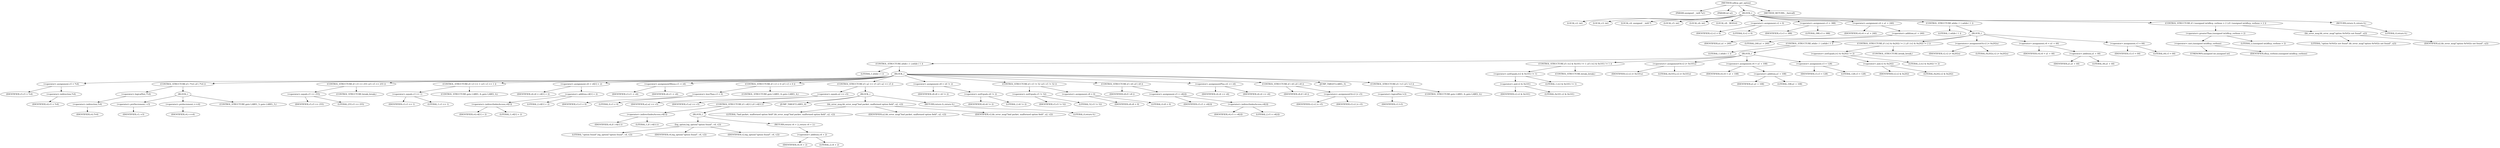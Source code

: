 digraph udhcp_get_option {  
"1000107" [label = "(METHOD,udhcp_get_option)" ]
"1000108" [label = "(PARAM,unsigned __int8 *a1)" ]
"1000109" [label = "(PARAM,int a2)" ]
"1000110" [label = "(BLOCK,,)" ]
"1000111" [label = "(LOCAL,v2: int)" ]
"1000112" [label = "(LOCAL,v3: int)" ]
"1000113" [label = "(LOCAL,v4: unsigned __int8 *)" ]
"1000114" [label = "(LOCAL,v5: int)" ]
"1000115" [label = "(LOCAL,v6: int)" ]
"1000116" [label = "(LOCAL,v8: _BOOL4)" ]
"1000117" [label = "(<operator>.assignment,v2 = 0)" ]
"1000118" [label = "(IDENTIFIER,v2,v2 = 0)" ]
"1000119" [label = "(LITERAL,0,v2 = 0)" ]
"1000120" [label = "(<operator>.assignment,v3 = 388)" ]
"1000121" [label = "(IDENTIFIER,v3,v3 = 388)" ]
"1000122" [label = "(LITERAL,388,v3 = 388)" ]
"1000123" [label = "(<operator>.assignment,v4 = a1 + 240)" ]
"1000124" [label = "(IDENTIFIER,v4,v4 = a1 + 240)" ]
"1000125" [label = "(<operator>.addition,a1 + 240)" ]
"1000126" [label = "(IDENTIFIER,a1,a1 + 240)" ]
"1000127" [label = "(LITERAL,240,a1 + 240)" ]
"1000128" [label = "(CONTROL_STRUCTURE,while ( 1 ),while ( 1 ))" ]
"1000129" [label = "(LITERAL,1,while ( 1 ))" ]
"1000130" [label = "(BLOCK,,)" ]
"1000131" [label = "(CONTROL_STRUCTURE,while ( 1 ),while ( 1 ))" ]
"1000132" [label = "(LITERAL,1,while ( 1 ))" ]
"1000133" [label = "(BLOCK,,)" ]
"1000134" [label = "(CONTROL_STRUCTURE,while ( 1 ),while ( 1 ))" ]
"1000135" [label = "(LITERAL,1,while ( 1 ))" ]
"1000136" [label = "(BLOCK,,)" ]
"1000137" [label = "(<operator>.assignment,v5 = *v4)" ]
"1000138" [label = "(IDENTIFIER,v5,v5 = *v4)" ]
"1000139" [label = "(<operator>.indirection,*v4)" ]
"1000140" [label = "(IDENTIFIER,v4,v5 = *v4)" ]
"1000141" [label = "(CONTROL_STRUCTURE,if ( !*v4 ),if ( !*v4 ))" ]
"1000142" [label = "(<operator>.logicalNot,!*v4)" ]
"1000143" [label = "(<operator>.indirection,*v4)" ]
"1000144" [label = "(IDENTIFIER,v4,!*v4)" ]
"1000145" [label = "(BLOCK,,)" ]
"1000146" [label = "(<operator>.preDecrement,--v3)" ]
"1000147" [label = "(IDENTIFIER,v3,--v3)" ]
"1000148" [label = "(<operator>.preIncrement,++v4)" ]
"1000149" [label = "(IDENTIFIER,v4,++v4)" ]
"1000150" [label = "(CONTROL_STRUCTURE,goto LABEL_5;,goto LABEL_5;)" ]
"1000151" [label = "(CONTROL_STRUCTURE,if ( v5 == 255 ),if ( v5 == 255 ))" ]
"1000152" [label = "(<operator>.equals,v5 == 255)" ]
"1000153" [label = "(IDENTIFIER,v5,v5 == 255)" ]
"1000154" [label = "(LITERAL,255,v5 == 255)" ]
"1000155" [label = "(CONTROL_STRUCTURE,break;,break;)" ]
"1000156" [label = "(CONTROL_STRUCTURE,if ( v3 == 1 ),if ( v3 == 1 ))" ]
"1000157" [label = "(<operator>.equals,v3 == 1)" ]
"1000158" [label = "(IDENTIFIER,v3,v3 == 1)" ]
"1000159" [label = "(LITERAL,1,v3 == 1)" ]
"1000160" [label = "(CONTROL_STRUCTURE,goto LABEL_6;,goto LABEL_6;)" ]
"1000161" [label = "(<operator>.assignment,v6 = v4[1] + 2)" ]
"1000162" [label = "(IDENTIFIER,v6,v6 = v4[1] + 2)" ]
"1000163" [label = "(<operator>.addition,v4[1] + 2)" ]
"1000164" [label = "(<operator>.indirectIndexAccess,v4[1])" ]
"1000165" [label = "(IDENTIFIER,v4,v4[1] + 2)" ]
"1000166" [label = "(LITERAL,1,v4[1] + 2)" ]
"1000167" [label = "(LITERAL,2,v4[1] + 2)" ]
"1000168" [label = "(<operator>.assignmentMinus,v3 -= v6)" ]
"1000169" [label = "(IDENTIFIER,v3,v3 -= v6)" ]
"1000170" [label = "(IDENTIFIER,v6,v3 -= v6)" ]
"1000171" [label = "(CONTROL_STRUCTURE,if ( v3 < 0 ),if ( v3 < 0 ))" ]
"1000172" [label = "(<operator>.lessThan,v3 < 0)" ]
"1000173" [label = "(IDENTIFIER,v3,v3 < 0)" ]
"1000174" [label = "(LITERAL,0,v3 < 0)" ]
"1000175" [label = "(CONTROL_STRUCTURE,goto LABEL_6;,goto LABEL_6;)" ]
"1000176" [label = "(CONTROL_STRUCTURE,if ( a2 == v5 ),if ( a2 == v5 ))" ]
"1000177" [label = "(<operator>.equals,a2 == v5)" ]
"1000178" [label = "(IDENTIFIER,a2,a2 == v5)" ]
"1000179" [label = "(IDENTIFIER,v5,a2 == v5)" ]
"1000180" [label = "(BLOCK,,)" ]
"1000181" [label = "(CONTROL_STRUCTURE,if ( v4[1] ),if ( v4[1] ))" ]
"1000182" [label = "(<operator>.indirectIndexAccess,v4[1])" ]
"1000183" [label = "(IDENTIFIER,v4,if ( v4[1] ))" ]
"1000184" [label = "(LITERAL,1,if ( v4[1] ))" ]
"1000185" [label = "(BLOCK,,)" ]
"1000186" [label = "(log_option,log_option(\"option found\", v4, v2))" ]
"1000187" [label = "(LITERAL,\"option found\",log_option(\"option found\", v4, v2))" ]
"1000188" [label = "(IDENTIFIER,v4,log_option(\"option found\", v4, v2))" ]
"1000189" [label = "(IDENTIFIER,v2,log_option(\"option found\", v4, v2))" ]
"1000190" [label = "(RETURN,return v4 + 2;,return v4 + 2;)" ]
"1000191" [label = "(<operator>.addition,v4 + 2)" ]
"1000192" [label = "(IDENTIFIER,v4,v4 + 2)" ]
"1000193" [label = "(LITERAL,2,v4 + 2)" ]
"1000194" [label = "(JUMP_TARGET,LABEL_6)" ]
"1000195" [label = "(bb_error_msg,bb_error_msg(\"bad packet, malformed option field\", a2, v2))" ]
"1000196" [label = "(LITERAL,\"bad packet, malformed option field\",bb_error_msg(\"bad packet, malformed option field\", a2, v2))" ]
"1000197" [label = "(IDENTIFIER,a2,bb_error_msg(\"bad packet, malformed option field\", a2, v2))" ]
"1000198" [label = "(IDENTIFIER,v2,bb_error_msg(\"bad packet, malformed option field\", a2, v2))" ]
"1000199" [label = "(RETURN,return 0;,return 0;)" ]
"1000200" [label = "(LITERAL,0,return 0;)" ]
"1000201" [label = "(<operator>.assignment,v8 = v6 != 2)" ]
"1000202" [label = "(IDENTIFIER,v8,v8 = v6 != 2)" ]
"1000203" [label = "(<operator>.notEquals,v6 != 2)" ]
"1000204" [label = "(IDENTIFIER,v6,v6 != 2)" ]
"1000205" [label = "(LITERAL,2,v6 != 2)" ]
"1000206" [label = "(CONTROL_STRUCTURE,if ( v5 != 52 ),if ( v5 != 52 ))" ]
"1000207" [label = "(<operator>.notEquals,v5 != 52)" ]
"1000208" [label = "(IDENTIFIER,v5,v5 != 52)" ]
"1000209" [label = "(LITERAL,52,v5 != 52)" ]
"1000210" [label = "(<operator>.assignment,v8 = 0)" ]
"1000211" [label = "(IDENTIFIER,v8,v8 = 0)" ]
"1000212" [label = "(LITERAL,0,v8 = 0)" ]
"1000213" [label = "(CONTROL_STRUCTURE,if ( v8 ),if ( v8 ))" ]
"1000214" [label = "(IDENTIFIER,v8,if ( v8 ))" ]
"1000215" [label = "(<operator>.assignment,v5 = v4[2])" ]
"1000216" [label = "(IDENTIFIER,v5,v5 = v4[2])" ]
"1000217" [label = "(<operator>.indirectIndexAccess,v4[2])" ]
"1000218" [label = "(IDENTIFIER,v4,v5 = v4[2])" ]
"1000219" [label = "(LITERAL,2,v5 = v4[2])" ]
"1000220" [label = "(<operator>.assignmentPlus,v4 += v6)" ]
"1000221" [label = "(IDENTIFIER,v4,v4 += v6)" ]
"1000222" [label = "(IDENTIFIER,v6,v4 += v6)" ]
"1000223" [label = "(CONTROL_STRUCTURE,if ( v8 ),if ( v8 ))" ]
"1000224" [label = "(IDENTIFIER,v8,if ( v8 ))" ]
"1000225" [label = "(<operators>.assignmentOr,v2 |= v5)" ]
"1000226" [label = "(IDENTIFIER,v2,v2 |= v5)" ]
"1000227" [label = "(IDENTIFIER,v5,v2 |= v5)" ]
"1000228" [label = "(JUMP_TARGET,LABEL_5)" ]
"1000229" [label = "(CONTROL_STRUCTURE,if ( !v3 ),if ( !v3 ))" ]
"1000230" [label = "(<operator>.logicalNot,!v3)" ]
"1000231" [label = "(IDENTIFIER,v3,!v3)" ]
"1000232" [label = "(CONTROL_STRUCTURE,goto LABEL_6;,goto LABEL_6;)" ]
"1000233" [label = "(CONTROL_STRUCTURE,if ( (v2 & 0x101) != 1 ),if ( (v2 & 0x101) != 1 ))" ]
"1000234" [label = "(<operator>.notEquals,(v2 & 0x101) != 1)" ]
"1000235" [label = "(<operator>.and,v2 & 0x101)" ]
"1000236" [label = "(IDENTIFIER,v2,v2 & 0x101)" ]
"1000237" [label = "(LITERAL,0x101,v2 & 0x101)" ]
"1000238" [label = "(LITERAL,1,(v2 & 0x101) != 1)" ]
"1000239" [label = "(CONTROL_STRUCTURE,break;,break;)" ]
"1000240" [label = "(<operators>.assignmentOr,v2 |= 0x101u)" ]
"1000241" [label = "(IDENTIFIER,v2,v2 |= 0x101u)" ]
"1000242" [label = "(LITERAL,0x101u,v2 |= 0x101u)" ]
"1000243" [label = "(<operator>.assignment,v4 = a1 + 108)" ]
"1000244" [label = "(IDENTIFIER,v4,v4 = a1 + 108)" ]
"1000245" [label = "(<operator>.addition,a1 + 108)" ]
"1000246" [label = "(IDENTIFIER,a1,a1 + 108)" ]
"1000247" [label = "(LITERAL,108,a1 + 108)" ]
"1000248" [label = "(<operator>.assignment,v3 = 128)" ]
"1000249" [label = "(IDENTIFIER,v3,v3 = 128)" ]
"1000250" [label = "(LITERAL,128,v3 = 128)" ]
"1000251" [label = "(CONTROL_STRUCTURE,if ( (v2 & 0x202) != 2 ),if ( (v2 & 0x202) != 2 ))" ]
"1000252" [label = "(<operator>.notEquals,(v2 & 0x202) != 2)" ]
"1000253" [label = "(<operator>.and,v2 & 0x202)" ]
"1000254" [label = "(IDENTIFIER,v2,v2 & 0x202)" ]
"1000255" [label = "(LITERAL,0x202,v2 & 0x202)" ]
"1000256" [label = "(LITERAL,2,(v2 & 0x202) != 2)" ]
"1000257" [label = "(CONTROL_STRUCTURE,break;,break;)" ]
"1000258" [label = "(<operators>.assignmentOr,v2 |= 0x202u)" ]
"1000259" [label = "(IDENTIFIER,v2,v2 |= 0x202u)" ]
"1000260" [label = "(LITERAL,0x202u,v2 |= 0x202u)" ]
"1000261" [label = "(<operator>.assignment,v4 = a1 + 44)" ]
"1000262" [label = "(IDENTIFIER,v4,v4 = a1 + 44)" ]
"1000263" [label = "(<operator>.addition,a1 + 44)" ]
"1000264" [label = "(IDENTIFIER,a1,a1 + 44)" ]
"1000265" [label = "(LITERAL,44,a1 + 44)" ]
"1000266" [label = "(<operator>.assignment,v3 = 64)" ]
"1000267" [label = "(IDENTIFIER,v3,v3 = 64)" ]
"1000268" [label = "(LITERAL,64,v3 = 64)" ]
"1000269" [label = "(CONTROL_STRUCTURE,if ( (unsigned int)dhcp_verbose > 2 ),if ( (unsigned int)dhcp_verbose > 2 ))" ]
"1000270" [label = "(<operator>.greaterThan,(unsigned int)dhcp_verbose > 2)" ]
"1000271" [label = "(<operator>.cast,(unsigned int)dhcp_verbose)" ]
"1000272" [label = "(UNKNOWN,unsigned int,unsigned int)" ]
"1000273" [label = "(IDENTIFIER,dhcp_verbose,(unsigned int)dhcp_verbose)" ]
"1000274" [label = "(LITERAL,2,(unsigned int)dhcp_verbose > 2)" ]
"1000275" [label = "(bb_error_msg,bb_error_msg(\"option 0x%02x not found\", a2))" ]
"1000276" [label = "(LITERAL,\"option 0x%02x not found\",bb_error_msg(\"option 0x%02x not found\", a2))" ]
"1000277" [label = "(IDENTIFIER,a2,bb_error_msg(\"option 0x%02x not found\", a2))" ]
"1000278" [label = "(RETURN,return 0;,return 0;)" ]
"1000279" [label = "(LITERAL,0,return 0;)" ]
"1000280" [label = "(METHOD_RETURN,__fastcall)" ]
  "1000107" -> "1000108" 
  "1000107" -> "1000109" 
  "1000107" -> "1000110" 
  "1000107" -> "1000280" 
  "1000110" -> "1000111" 
  "1000110" -> "1000112" 
  "1000110" -> "1000113" 
  "1000110" -> "1000114" 
  "1000110" -> "1000115" 
  "1000110" -> "1000116" 
  "1000110" -> "1000117" 
  "1000110" -> "1000120" 
  "1000110" -> "1000123" 
  "1000110" -> "1000128" 
  "1000110" -> "1000269" 
  "1000110" -> "1000278" 
  "1000117" -> "1000118" 
  "1000117" -> "1000119" 
  "1000120" -> "1000121" 
  "1000120" -> "1000122" 
  "1000123" -> "1000124" 
  "1000123" -> "1000125" 
  "1000125" -> "1000126" 
  "1000125" -> "1000127" 
  "1000128" -> "1000129" 
  "1000128" -> "1000130" 
  "1000130" -> "1000131" 
  "1000130" -> "1000251" 
  "1000130" -> "1000258" 
  "1000130" -> "1000261" 
  "1000130" -> "1000266" 
  "1000131" -> "1000132" 
  "1000131" -> "1000133" 
  "1000133" -> "1000134" 
  "1000133" -> "1000233" 
  "1000133" -> "1000240" 
  "1000133" -> "1000243" 
  "1000133" -> "1000248" 
  "1000134" -> "1000135" 
  "1000134" -> "1000136" 
  "1000136" -> "1000137" 
  "1000136" -> "1000141" 
  "1000136" -> "1000151" 
  "1000136" -> "1000156" 
  "1000136" -> "1000161" 
  "1000136" -> "1000168" 
  "1000136" -> "1000171" 
  "1000136" -> "1000176" 
  "1000136" -> "1000201" 
  "1000136" -> "1000206" 
  "1000136" -> "1000213" 
  "1000136" -> "1000220" 
  "1000136" -> "1000223" 
  "1000136" -> "1000228" 
  "1000136" -> "1000229" 
  "1000137" -> "1000138" 
  "1000137" -> "1000139" 
  "1000139" -> "1000140" 
  "1000141" -> "1000142" 
  "1000141" -> "1000145" 
  "1000142" -> "1000143" 
  "1000143" -> "1000144" 
  "1000145" -> "1000146" 
  "1000145" -> "1000148" 
  "1000145" -> "1000150" 
  "1000146" -> "1000147" 
  "1000148" -> "1000149" 
  "1000151" -> "1000152" 
  "1000151" -> "1000155" 
  "1000152" -> "1000153" 
  "1000152" -> "1000154" 
  "1000156" -> "1000157" 
  "1000156" -> "1000160" 
  "1000157" -> "1000158" 
  "1000157" -> "1000159" 
  "1000161" -> "1000162" 
  "1000161" -> "1000163" 
  "1000163" -> "1000164" 
  "1000163" -> "1000167" 
  "1000164" -> "1000165" 
  "1000164" -> "1000166" 
  "1000168" -> "1000169" 
  "1000168" -> "1000170" 
  "1000171" -> "1000172" 
  "1000171" -> "1000175" 
  "1000172" -> "1000173" 
  "1000172" -> "1000174" 
  "1000176" -> "1000177" 
  "1000176" -> "1000180" 
  "1000177" -> "1000178" 
  "1000177" -> "1000179" 
  "1000180" -> "1000181" 
  "1000180" -> "1000194" 
  "1000180" -> "1000195" 
  "1000180" -> "1000199" 
  "1000181" -> "1000182" 
  "1000181" -> "1000185" 
  "1000182" -> "1000183" 
  "1000182" -> "1000184" 
  "1000185" -> "1000186" 
  "1000185" -> "1000190" 
  "1000186" -> "1000187" 
  "1000186" -> "1000188" 
  "1000186" -> "1000189" 
  "1000190" -> "1000191" 
  "1000191" -> "1000192" 
  "1000191" -> "1000193" 
  "1000195" -> "1000196" 
  "1000195" -> "1000197" 
  "1000195" -> "1000198" 
  "1000199" -> "1000200" 
  "1000201" -> "1000202" 
  "1000201" -> "1000203" 
  "1000203" -> "1000204" 
  "1000203" -> "1000205" 
  "1000206" -> "1000207" 
  "1000206" -> "1000210" 
  "1000207" -> "1000208" 
  "1000207" -> "1000209" 
  "1000210" -> "1000211" 
  "1000210" -> "1000212" 
  "1000213" -> "1000214" 
  "1000213" -> "1000215" 
  "1000215" -> "1000216" 
  "1000215" -> "1000217" 
  "1000217" -> "1000218" 
  "1000217" -> "1000219" 
  "1000220" -> "1000221" 
  "1000220" -> "1000222" 
  "1000223" -> "1000224" 
  "1000223" -> "1000225" 
  "1000225" -> "1000226" 
  "1000225" -> "1000227" 
  "1000229" -> "1000230" 
  "1000229" -> "1000232" 
  "1000230" -> "1000231" 
  "1000233" -> "1000234" 
  "1000233" -> "1000239" 
  "1000234" -> "1000235" 
  "1000234" -> "1000238" 
  "1000235" -> "1000236" 
  "1000235" -> "1000237" 
  "1000240" -> "1000241" 
  "1000240" -> "1000242" 
  "1000243" -> "1000244" 
  "1000243" -> "1000245" 
  "1000245" -> "1000246" 
  "1000245" -> "1000247" 
  "1000248" -> "1000249" 
  "1000248" -> "1000250" 
  "1000251" -> "1000252" 
  "1000251" -> "1000257" 
  "1000252" -> "1000253" 
  "1000252" -> "1000256" 
  "1000253" -> "1000254" 
  "1000253" -> "1000255" 
  "1000258" -> "1000259" 
  "1000258" -> "1000260" 
  "1000261" -> "1000262" 
  "1000261" -> "1000263" 
  "1000263" -> "1000264" 
  "1000263" -> "1000265" 
  "1000266" -> "1000267" 
  "1000266" -> "1000268" 
  "1000269" -> "1000270" 
  "1000269" -> "1000275" 
  "1000270" -> "1000271" 
  "1000270" -> "1000274" 
  "1000271" -> "1000272" 
  "1000271" -> "1000273" 
  "1000275" -> "1000276" 
  "1000275" -> "1000277" 
  "1000278" -> "1000279" 
}
